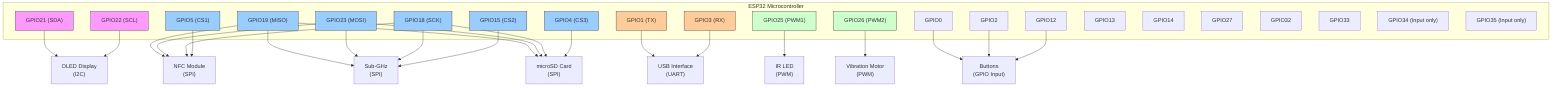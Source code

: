 graph TB
    subgraph ESP32["ESP32 Microcontroller"]
        direction TB
        %% I2C
        I2C_SDA["GPIO21 (SDA)"]
        I2C_SCL["GPIO22 (SCL)"]
        
        %% SPI
        SPI_MISO["GPIO19 (MISO)"]
        SPI_MOSI["GPIO23 (MOSI)"]
        SPI_SCK["GPIO18 (SCK)"]
        SPI_CS1["GPIO5 (CS1)"]
        SPI_CS2["GPIO15 (CS2)"]
        SPI_CS3["GPIO4 (CS3)"]
        
        %% UART
        UART_TX["GPIO1 (TX)"]
        UART_RX["GPIO3 (RX)"]
        
        %% PWM
        PWM1["GPIO25 (PWM1)"]
        PWM2["GPIO26 (PWM2)"]
        
        %% GPIO
        GPIO0["GPIO0"]
        GPIO2["GPIO2"]
        GPIO12["GPIO12"]
        GPIO13["GPIO13"]
        GPIO14["GPIO14"]
        GPIO27["GPIO27"]
        GPIO32["GPIO32"]
        GPIO33["GPIO33"]
        GPIO34["GPIO34 (Input only)"]
        GPIO35["GPIO35 (Input only)"]
    end
    
    %% Peripherals
    OLED["OLED Display\n(I2C)"]
    NFC["NFC Module\n(SPI)"]
    SUBGHZ["Sub-GHz\n(SPI)"]
    SD["microSD Card\n(SPI)"]
    IR["IR LED\n(PWM)"]
    MOTOR["Vibration Motor\n(PWM)"]
    BUTTONS["Buttons\n(GPIO Input)"]
    USB["USB Interface\n(UART)"]
    
    %% Connections
    I2C_SDA --> OLED
    I2C_SCL --> OLED
    
    SPI_MISO --> NFC
    SPI_MOSI --> NFC
    SPI_SCK --> NFC
    SPI_CS1 --> NFC
    
    SPI_MISO --> SUBGHZ
    SPI_MOSI --> SUBGHZ
    SPI_SCK --> SUBGHZ
    SPI_CS2 --> SUBGHZ
    
    SPI_MISO --> SD
    SPI_MOSI --> SD
    SPI_SCK --> SD
    SPI_CS3 --> SD
    
    PWM1 --> IR
    PWM2 --> MOTOR
    
    GPIO0 --> BUTTONS
    GPIO2 --> BUTTONS
    GPIO12 --> BUTTONS
    
    UART_TX --> USB
    UART_RX --> USB
    
    %% Labels for connection types
    style I2C_SDA fill:#f9f,stroke:#333,stroke-width:1px
    style I2C_SCL fill:#f9f,stroke:#333,stroke-width:1px
    
    style SPI_MISO fill:#9cf,stroke:#333,stroke-width:1px
    style SPI_MOSI fill:#9cf,stroke:#333,stroke-width:1px
    style SPI_SCK fill:#9cf,stroke:#333,stroke-width:1px
    style SPI_CS1 fill:#9cf,stroke:#333,stroke-width:1px
    style SPI_CS2 fill:#9cf,stroke:#333,stroke-width:1px
    style SPI_CS3 fill:#9cf,stroke:#333,stroke-width:1px
    
    style UART_TX fill:#fc9,stroke:#333,stroke-width:1px
    style UART_RX fill:#fc9,stroke:#333,stroke-width:1px
    
    style PWM1 fill:#cfc,stroke:#333,stroke-width:1px
    style PWM2 fill:#cfc,stroke:#333,stroke-width:1px